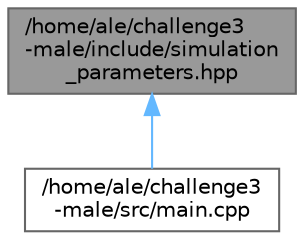 digraph "/home/ale/challenge3-male/include/simulation_parameters.hpp"
{
 // LATEX_PDF_SIZE
  bgcolor="transparent";
  edge [fontname=Helvetica,fontsize=10,labelfontname=Helvetica,labelfontsize=10];
  node [fontname=Helvetica,fontsize=10,shape=box,height=0.2,width=0.4];
  Node1 [id="Node000001",label="/home/ale/challenge3\l-male/include/simulation\l_parameters.hpp",height=0.2,width=0.4,color="gray40", fillcolor="grey60", style="filled", fontcolor="black",tooltip="Header file containing simulation parameters structure and string broadcasting utility for MPI-based ..."];
  Node1 -> Node2 [id="edge1_Node000001_Node000002",dir="back",color="steelblue1",style="solid",tooltip=" "];
  Node2 [id="Node000002",label="/home/ale/challenge3\l-male/src/main.cpp",height=0.2,width=0.4,color="grey40", fillcolor="white", style="filled",URL="$main_8cpp.html",tooltip="Main driver program for parallel Jacobi solver performance testing and analysis."];
}
